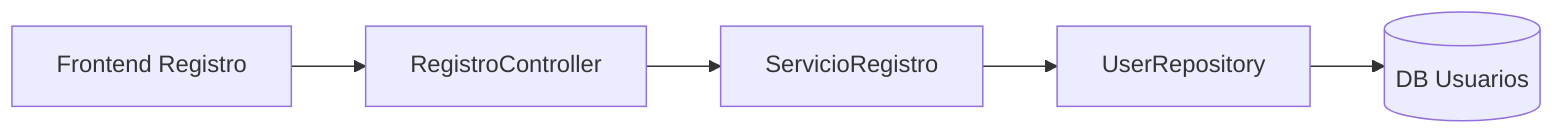 flowchart LR
  FE_REG[Frontend Registro]
  REG_CTRL[RegistroController]
  REG_SVC[ServicioRegistro]
  USER_REPO[UserRepository]
  DB_USERS[(DB Usuarios)]

  FE_REG --> REG_CTRL --> REG_SVC --> USER_REPO --> DB_USERS